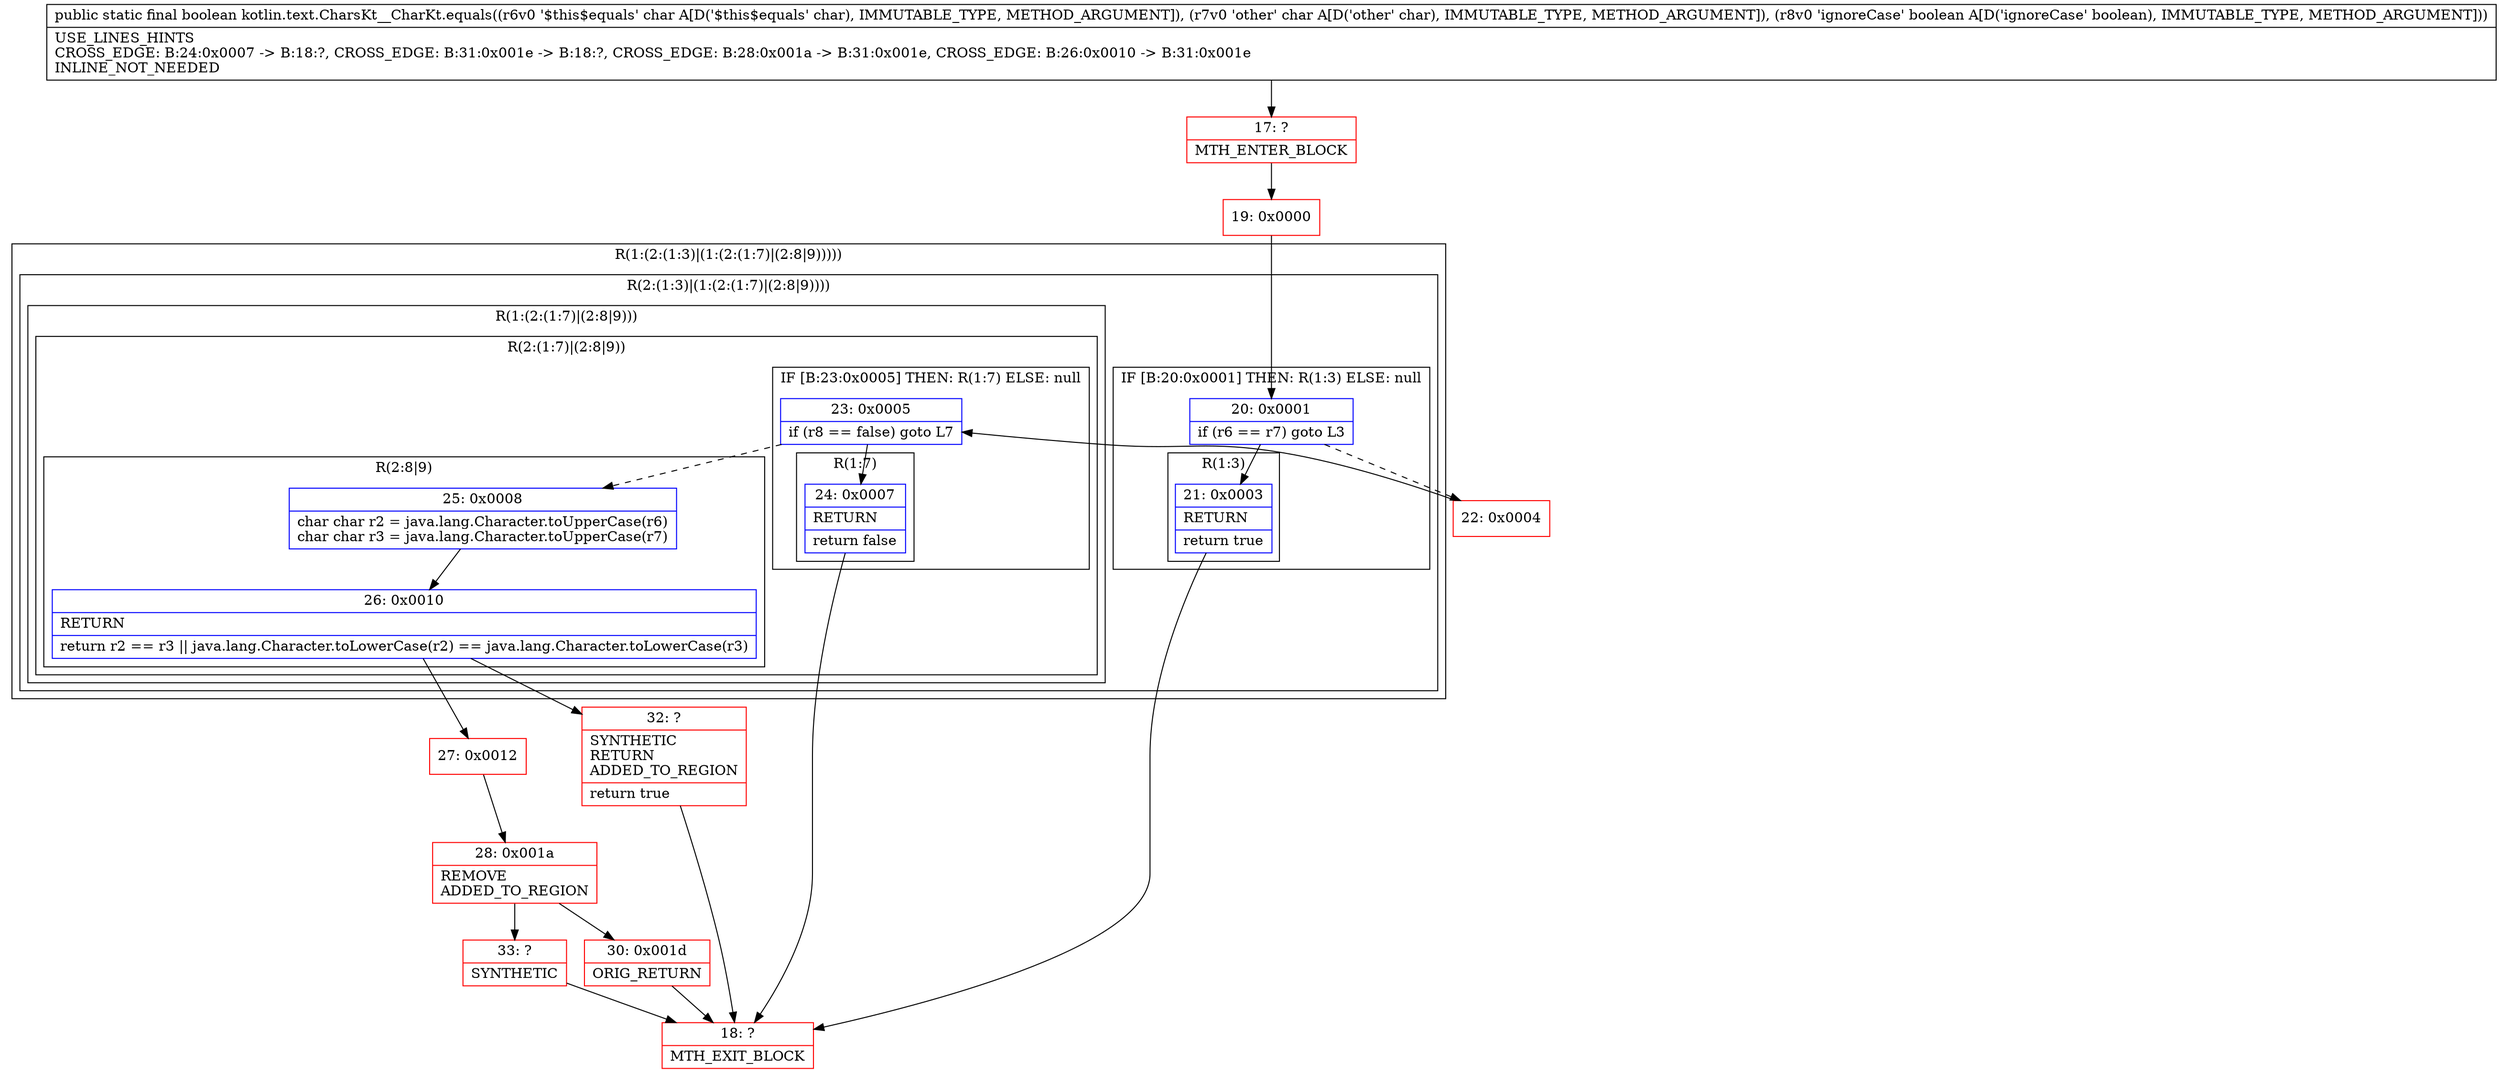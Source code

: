 digraph "CFG forkotlin.text.CharsKt__CharKt.equals(CCZ)Z" {
subgraph cluster_Region_1123039773 {
label = "R(1:(2:(1:3)|(1:(2:(1:7)|(2:8|9)))))";
node [shape=record,color=blue];
subgraph cluster_Region_779682565 {
label = "R(2:(1:3)|(1:(2:(1:7)|(2:8|9))))";
node [shape=record,color=blue];
subgraph cluster_IfRegion_588797202 {
label = "IF [B:20:0x0001] THEN: R(1:3) ELSE: null";
node [shape=record,color=blue];
Node_20 [shape=record,label="{20\:\ 0x0001|if (r6 == r7) goto L3\l}"];
subgraph cluster_Region_845941017 {
label = "R(1:3)";
node [shape=record,color=blue];
Node_21 [shape=record,label="{21\:\ 0x0003|RETURN\l|return true\l}"];
}
}
subgraph cluster_Region_1905257883 {
label = "R(1:(2:(1:7)|(2:8|9)))";
node [shape=record,color=blue];
subgraph cluster_Region_394832260 {
label = "R(2:(1:7)|(2:8|9))";
node [shape=record,color=blue];
subgraph cluster_IfRegion_1993989794 {
label = "IF [B:23:0x0005] THEN: R(1:7) ELSE: null";
node [shape=record,color=blue];
Node_23 [shape=record,label="{23\:\ 0x0005|if (r8 == false) goto L7\l}"];
subgraph cluster_Region_607069601 {
label = "R(1:7)";
node [shape=record,color=blue];
Node_24 [shape=record,label="{24\:\ 0x0007|RETURN\l|return false\l}"];
}
}
subgraph cluster_Region_458588243 {
label = "R(2:8|9)";
node [shape=record,color=blue];
Node_25 [shape=record,label="{25\:\ 0x0008|char char r2 = java.lang.Character.toUpperCase(r6)\lchar char r3 = java.lang.Character.toUpperCase(r7)\l}"];
Node_26 [shape=record,label="{26\:\ 0x0010|RETURN\l|return r2 == r3 \|\| java.lang.Character.toLowerCase(r2) == java.lang.Character.toLowerCase(r3)\l}"];
}
}
}
}
}
Node_17 [shape=record,color=red,label="{17\:\ ?|MTH_ENTER_BLOCK\l}"];
Node_19 [shape=record,color=red,label="{19\:\ 0x0000}"];
Node_18 [shape=record,color=red,label="{18\:\ ?|MTH_EXIT_BLOCK\l}"];
Node_22 [shape=record,color=red,label="{22\:\ 0x0004}"];
Node_27 [shape=record,color=red,label="{27\:\ 0x0012}"];
Node_28 [shape=record,color=red,label="{28\:\ 0x001a|REMOVE\lADDED_TO_REGION\l}"];
Node_30 [shape=record,color=red,label="{30\:\ 0x001d|ORIG_RETURN\l}"];
Node_33 [shape=record,color=red,label="{33\:\ ?|SYNTHETIC\l}"];
Node_32 [shape=record,color=red,label="{32\:\ ?|SYNTHETIC\lRETURN\lADDED_TO_REGION\l|return true\l}"];
MethodNode[shape=record,label="{public static final boolean kotlin.text.CharsKt__CharKt.equals((r6v0 '$this$equals' char A[D('$this$equals' char), IMMUTABLE_TYPE, METHOD_ARGUMENT]), (r7v0 'other' char A[D('other' char), IMMUTABLE_TYPE, METHOD_ARGUMENT]), (r8v0 'ignoreCase' boolean A[D('ignoreCase' boolean), IMMUTABLE_TYPE, METHOD_ARGUMENT]))  | USE_LINES_HINTS\lCROSS_EDGE: B:24:0x0007 \-\> B:18:?, CROSS_EDGE: B:31:0x001e \-\> B:18:?, CROSS_EDGE: B:28:0x001a \-\> B:31:0x001e, CROSS_EDGE: B:26:0x0010 \-\> B:31:0x001e\lINLINE_NOT_NEEDED\l}"];
MethodNode -> Node_17;Node_20 -> Node_21;
Node_20 -> Node_22[style=dashed];
Node_21 -> Node_18;
Node_23 -> Node_24;
Node_23 -> Node_25[style=dashed];
Node_24 -> Node_18;
Node_25 -> Node_26;
Node_26 -> Node_27;
Node_26 -> Node_32;
Node_17 -> Node_19;
Node_19 -> Node_20;
Node_22 -> Node_23;
Node_27 -> Node_28;
Node_28 -> Node_30;
Node_28 -> Node_33;
Node_30 -> Node_18;
Node_33 -> Node_18;
Node_32 -> Node_18;
}

